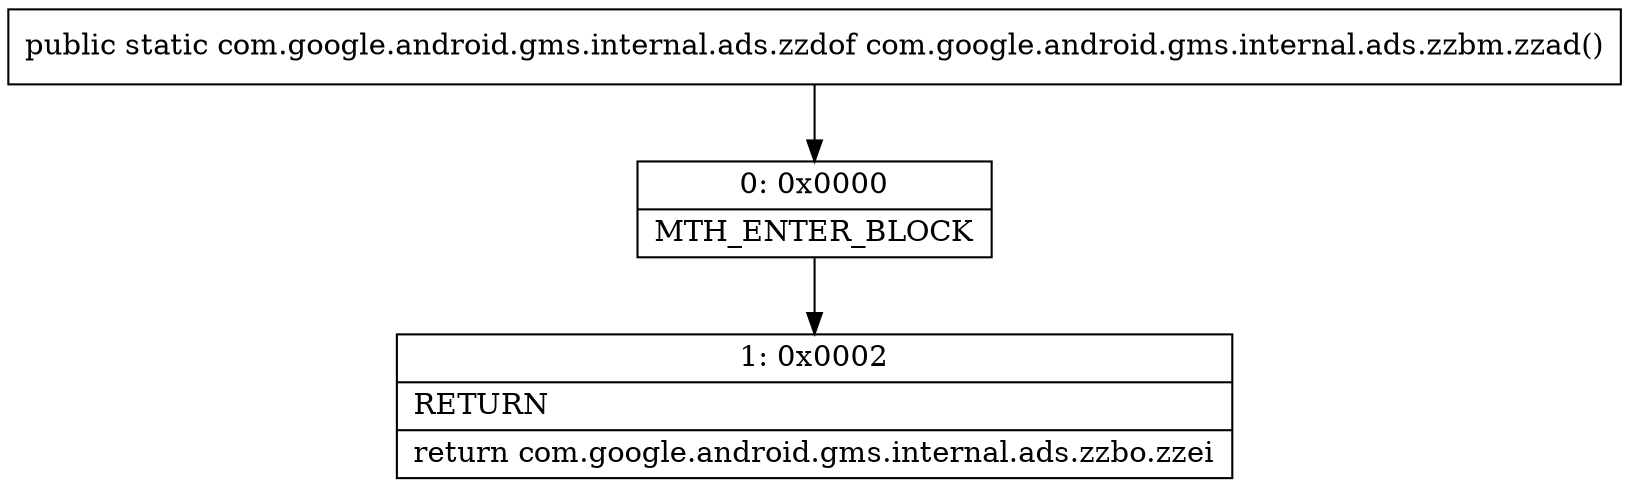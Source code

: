 digraph "CFG forcom.google.android.gms.internal.ads.zzbm.zzad()Lcom\/google\/android\/gms\/internal\/ads\/zzdof;" {
Node_0 [shape=record,label="{0\:\ 0x0000|MTH_ENTER_BLOCK\l}"];
Node_1 [shape=record,label="{1\:\ 0x0002|RETURN\l|return com.google.android.gms.internal.ads.zzbo.zzei\l}"];
MethodNode[shape=record,label="{public static com.google.android.gms.internal.ads.zzdof com.google.android.gms.internal.ads.zzbm.zzad() }"];
MethodNode -> Node_0;
Node_0 -> Node_1;
}

